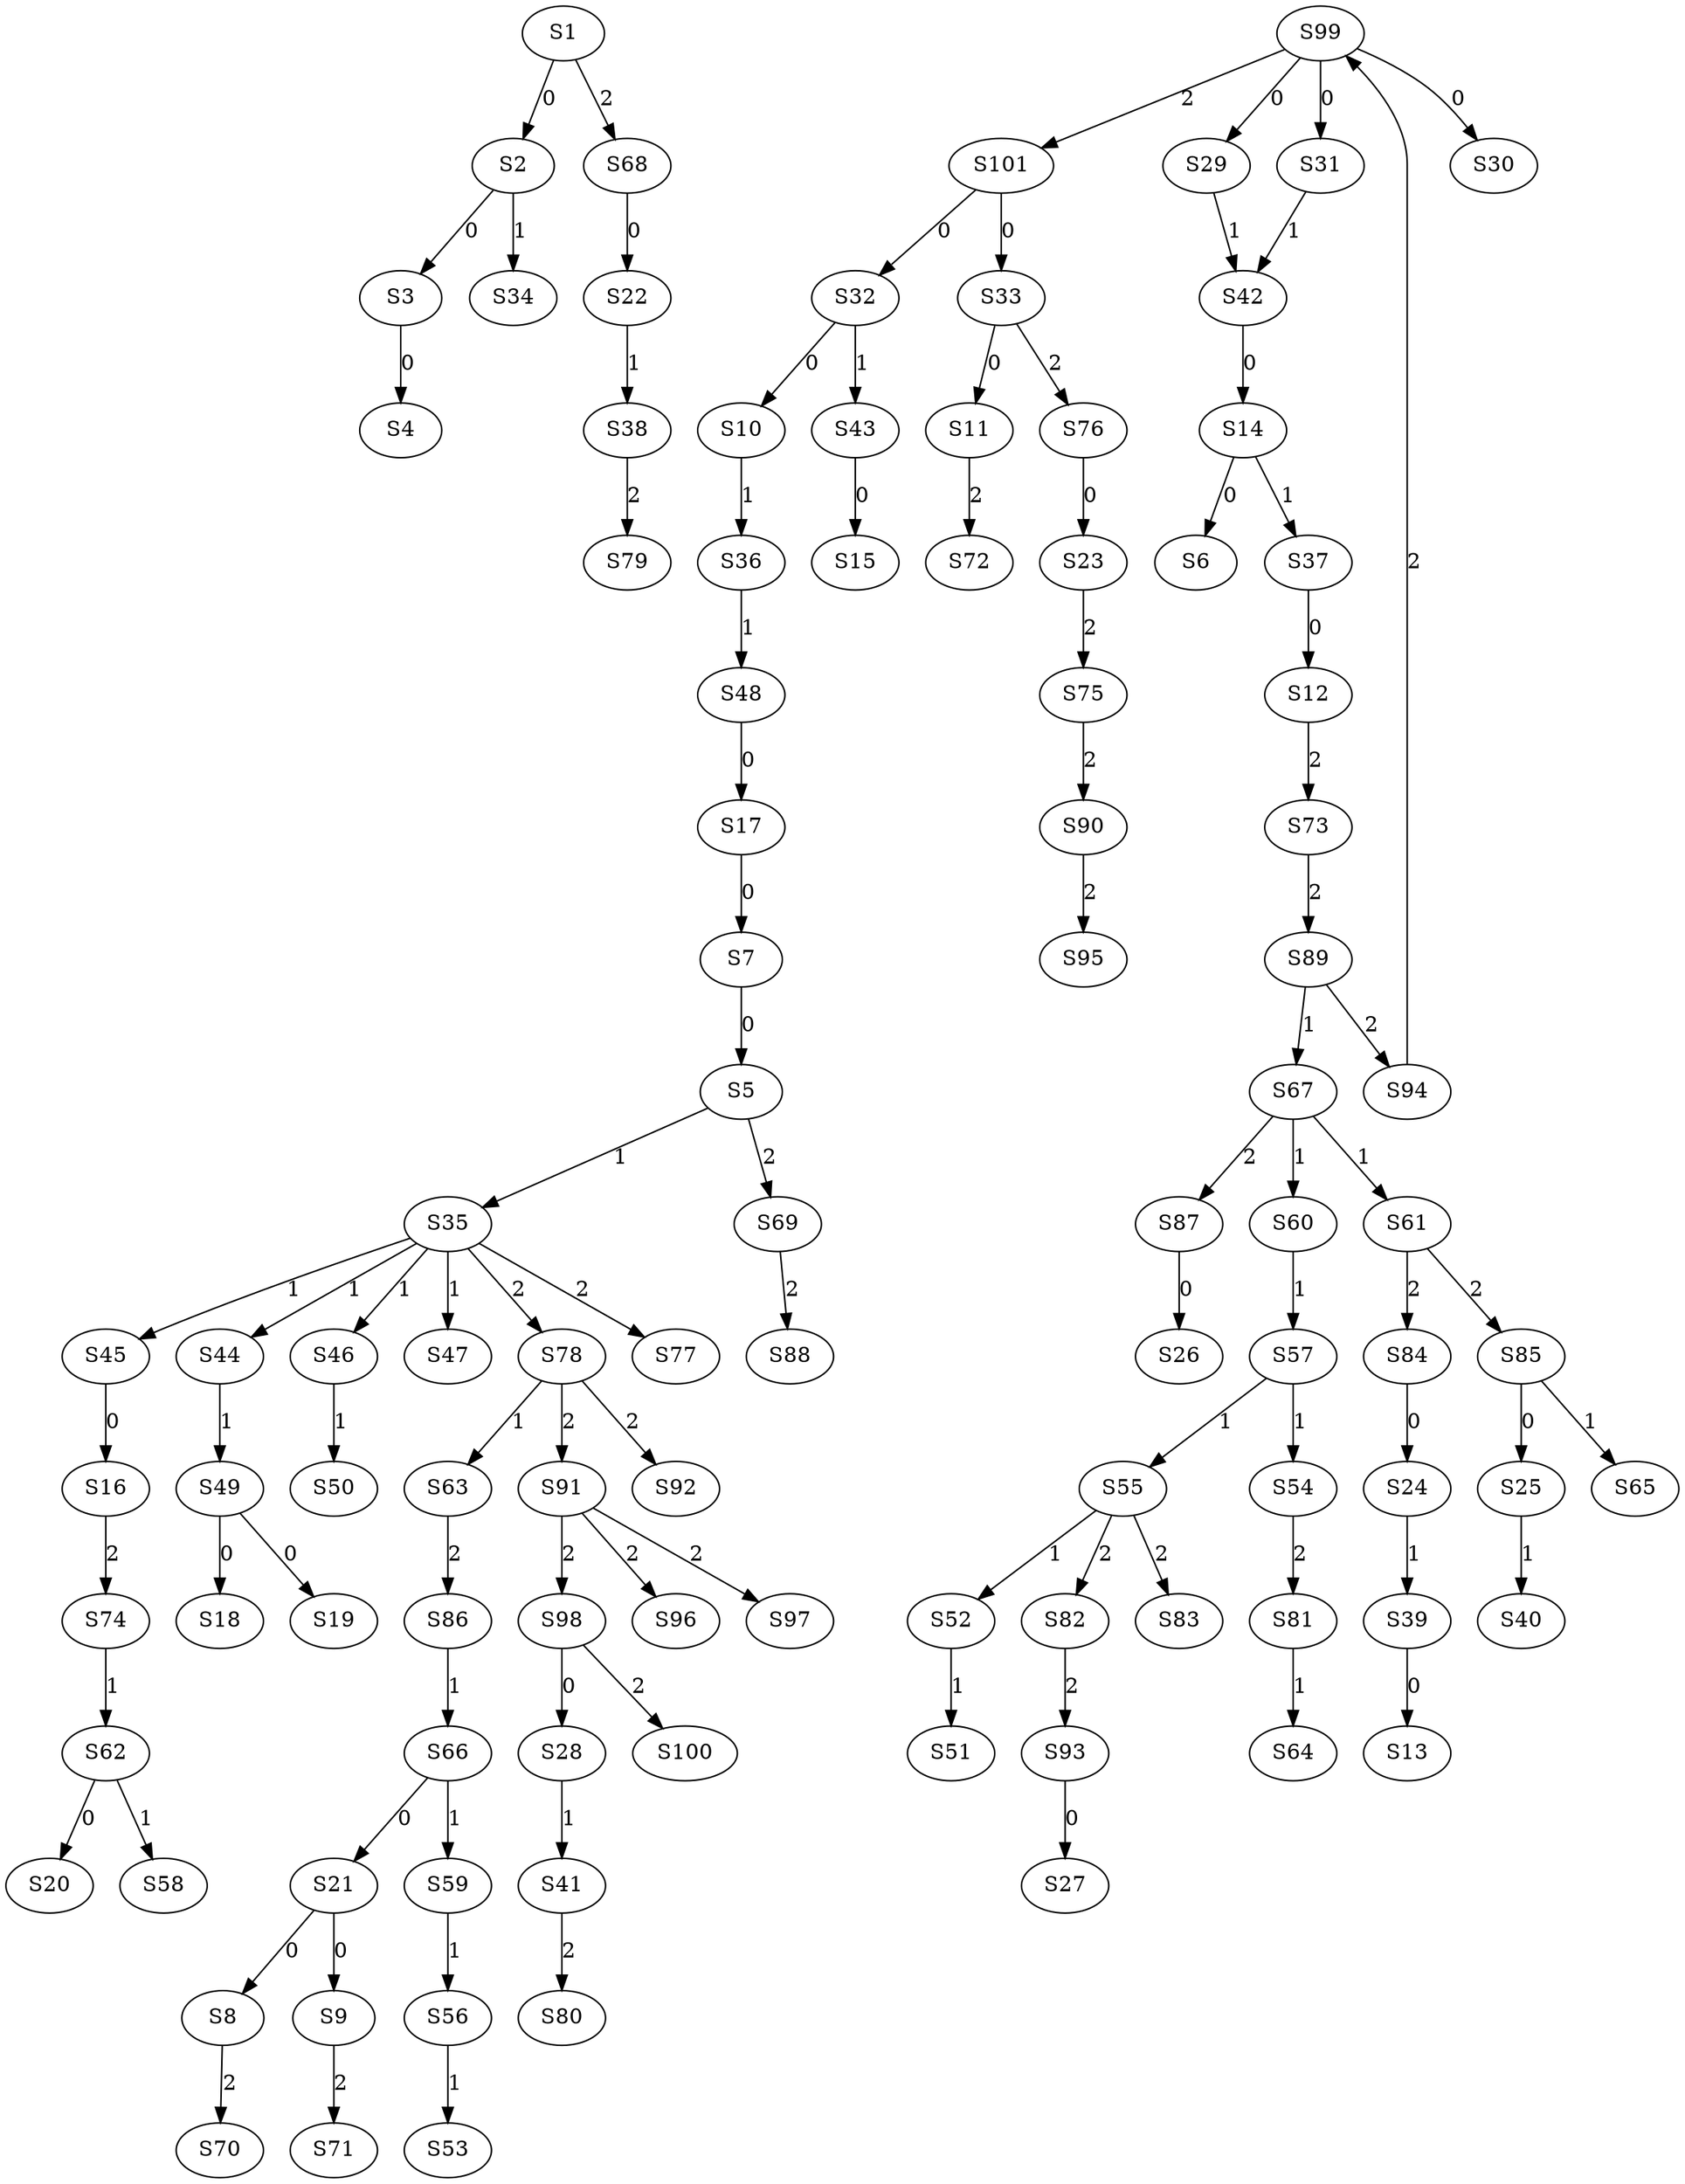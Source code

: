 strict digraph {
	S1 -> S2 [ label = 0 ];
	S2 -> S3 [ label = 0 ];
	S3 -> S4 [ label = 0 ];
	S7 -> S5 [ label = 0 ];
	S14 -> S6 [ label = 0 ];
	S17 -> S7 [ label = 0 ];
	S21 -> S8 [ label = 0 ];
	S21 -> S9 [ label = 0 ];
	S32 -> S10 [ label = 0 ];
	S33 -> S11 [ label = 0 ];
	S37 -> S12 [ label = 0 ];
	S39 -> S13 [ label = 0 ];
	S42 -> S14 [ label = 0 ];
	S43 -> S15 [ label = 0 ];
	S45 -> S16 [ label = 0 ];
	S48 -> S17 [ label = 0 ];
	S49 -> S18 [ label = 0 ];
	S49 -> S19 [ label = 0 ];
	S62 -> S20 [ label = 0 ];
	S66 -> S21 [ label = 0 ];
	S68 -> S22 [ label = 0 ];
	S76 -> S23 [ label = 0 ];
	S84 -> S24 [ label = 0 ];
	S85 -> S25 [ label = 0 ];
	S87 -> S26 [ label = 0 ];
	S93 -> S27 [ label = 0 ];
	S98 -> S28 [ label = 0 ];
	S99 -> S29 [ label = 0 ];
	S99 -> S30 [ label = 0 ];
	S99 -> S31 [ label = 0 ];
	S101 -> S32 [ label = 0 ];
	S101 -> S33 [ label = 0 ];
	S2 -> S34 [ label = 1 ];
	S5 -> S35 [ label = 1 ];
	S10 -> S36 [ label = 1 ];
	S14 -> S37 [ label = 1 ];
	S22 -> S38 [ label = 1 ];
	S24 -> S39 [ label = 1 ];
	S25 -> S40 [ label = 1 ];
	S28 -> S41 [ label = 1 ];
	S29 -> S42 [ label = 1 ];
	S32 -> S43 [ label = 1 ];
	S35 -> S44 [ label = 1 ];
	S35 -> S45 [ label = 1 ];
	S35 -> S46 [ label = 1 ];
	S35 -> S47 [ label = 1 ];
	S36 -> S48 [ label = 1 ];
	S44 -> S49 [ label = 1 ];
	S46 -> S50 [ label = 1 ];
	S52 -> S51 [ label = 1 ];
	S55 -> S52 [ label = 1 ];
	S56 -> S53 [ label = 1 ];
	S57 -> S54 [ label = 1 ];
	S57 -> S55 [ label = 1 ];
	S59 -> S56 [ label = 1 ];
	S60 -> S57 [ label = 1 ];
	S62 -> S58 [ label = 1 ];
	S66 -> S59 [ label = 1 ];
	S67 -> S60 [ label = 1 ];
	S67 -> S61 [ label = 1 ];
	S74 -> S62 [ label = 1 ];
	S78 -> S63 [ label = 1 ];
	S81 -> S64 [ label = 1 ];
	S85 -> S65 [ label = 1 ];
	S86 -> S66 [ label = 1 ];
	S89 -> S67 [ label = 1 ];
	S1 -> S68 [ label = 2 ];
	S5 -> S69 [ label = 2 ];
	S8 -> S70 [ label = 2 ];
	S9 -> S71 [ label = 2 ];
	S11 -> S72 [ label = 2 ];
	S12 -> S73 [ label = 2 ];
	S16 -> S74 [ label = 2 ];
	S23 -> S75 [ label = 2 ];
	S33 -> S76 [ label = 2 ];
	S35 -> S77 [ label = 2 ];
	S35 -> S78 [ label = 2 ];
	S38 -> S79 [ label = 2 ];
	S41 -> S80 [ label = 2 ];
	S54 -> S81 [ label = 2 ];
	S55 -> S82 [ label = 2 ];
	S55 -> S83 [ label = 2 ];
	S61 -> S84 [ label = 2 ];
	S61 -> S85 [ label = 2 ];
	S63 -> S86 [ label = 2 ];
	S67 -> S87 [ label = 2 ];
	S69 -> S88 [ label = 2 ];
	S73 -> S89 [ label = 2 ];
	S75 -> S90 [ label = 2 ];
	S78 -> S91 [ label = 2 ];
	S78 -> S92 [ label = 2 ];
	S82 -> S93 [ label = 2 ];
	S89 -> S94 [ label = 2 ];
	S90 -> S95 [ label = 2 ];
	S91 -> S96 [ label = 2 ];
	S91 -> S97 [ label = 2 ];
	S91 -> S98 [ label = 2 ];
	S94 -> S99 [ label = 2 ];
	S98 -> S100 [ label = 2 ];
	S99 -> S101 [ label = 2 ];
	S31 -> S42 [ label = 1 ];
}